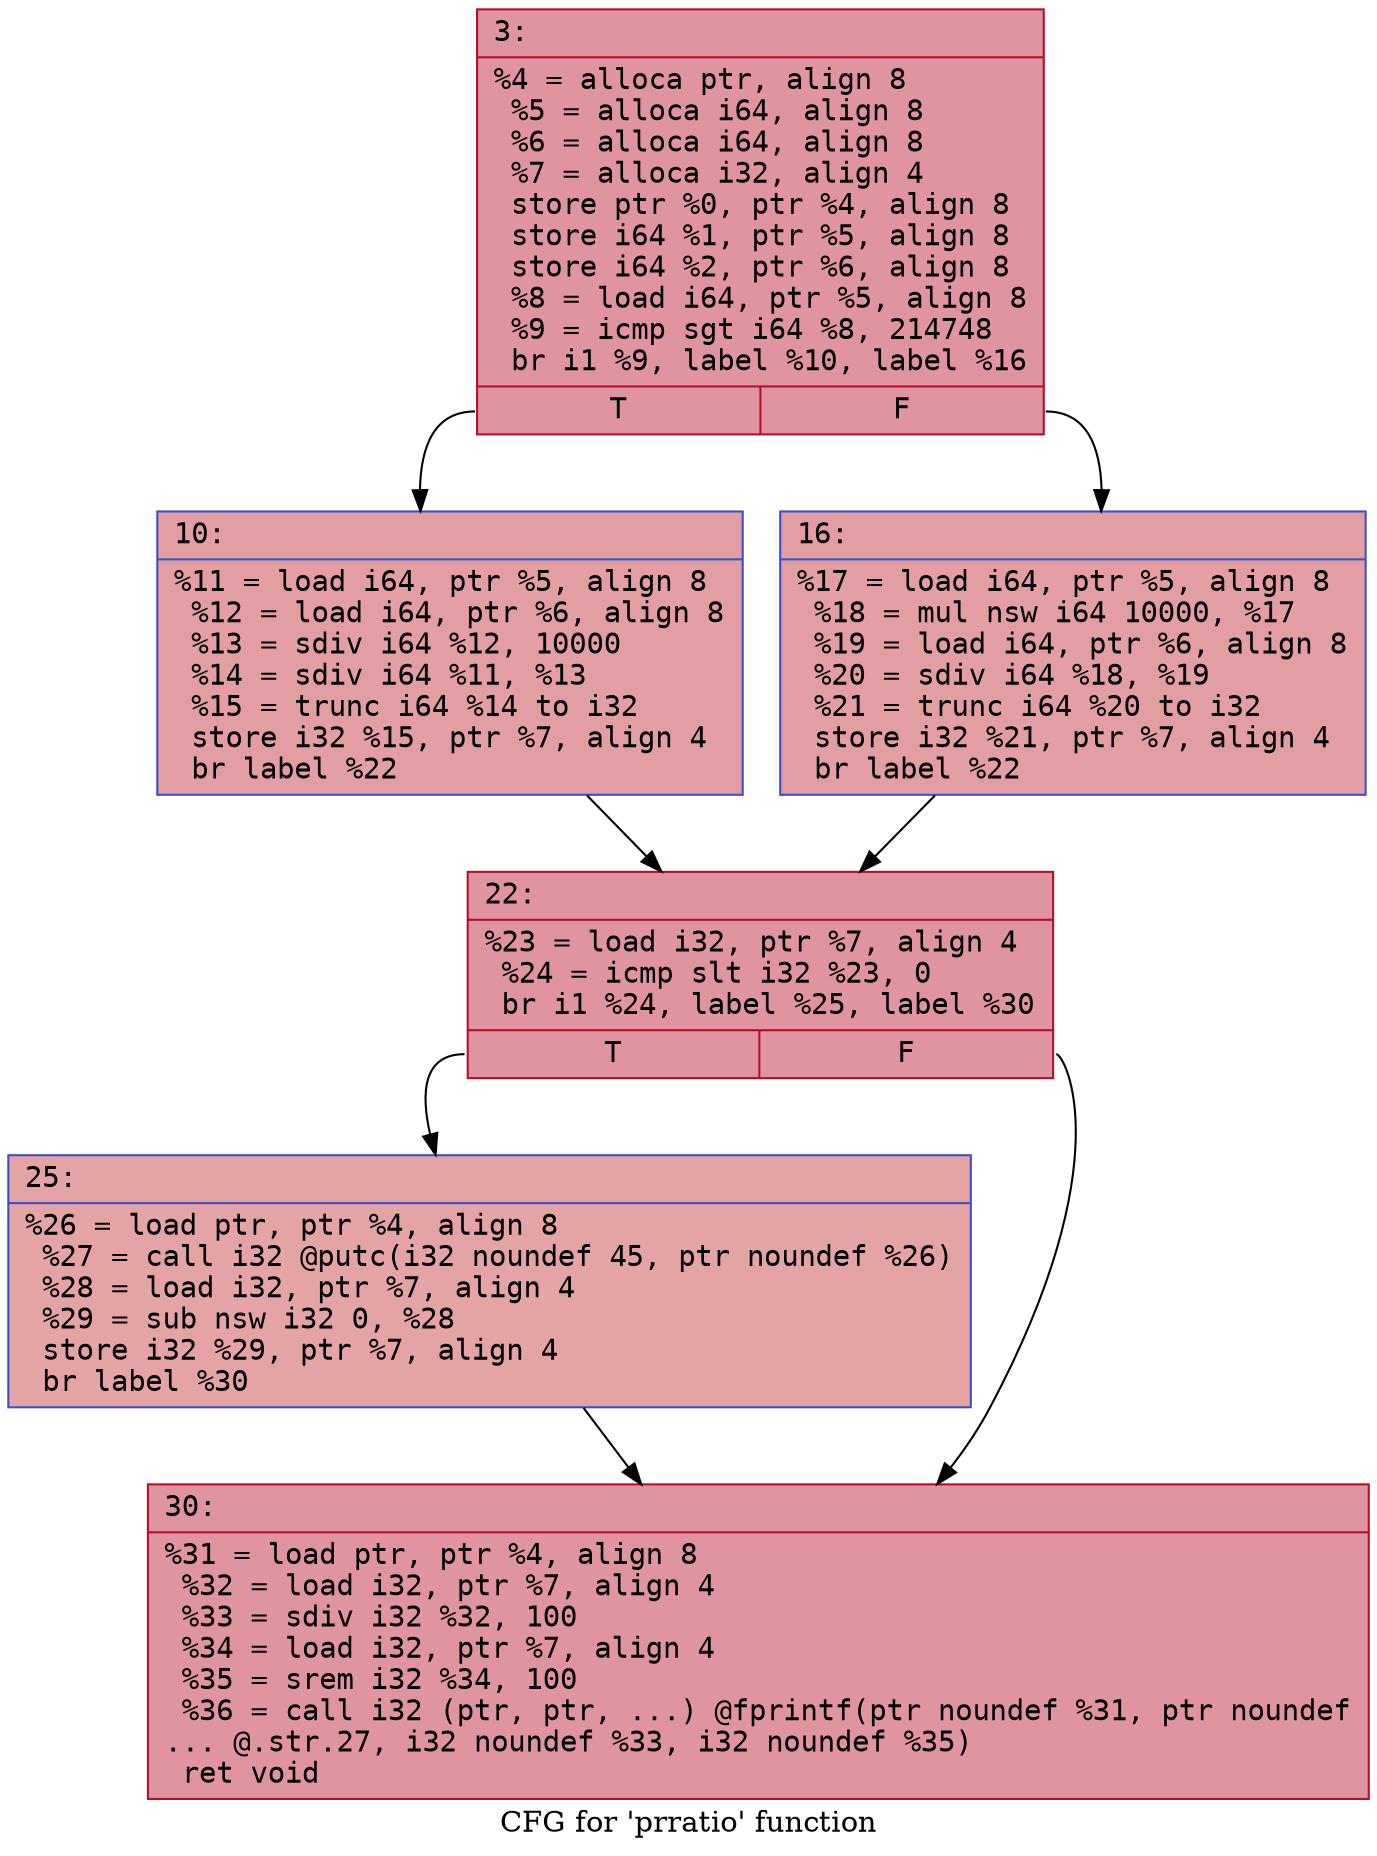 digraph "CFG for 'prratio' function" {
	label="CFG for 'prratio' function";

	Node0x564b1172cff0 [shape=record,color="#b70d28ff", style=filled, fillcolor="#b70d2870" fontname="Courier",label="{3:\l|  %4 = alloca ptr, align 8\l  %5 = alloca i64, align 8\l  %6 = alloca i64, align 8\l  %7 = alloca i32, align 4\l  store ptr %0, ptr %4, align 8\l  store i64 %1, ptr %5, align 8\l  store i64 %2, ptr %6, align 8\l  %8 = load i64, ptr %5, align 8\l  %9 = icmp sgt i64 %8, 214748\l  br i1 %9, label %10, label %16\l|{<s0>T|<s1>F}}"];
	Node0x564b1172cff0:s0 -> Node0x564b11738580[tooltip="3 -> 10\nProbability 50.00%" ];
	Node0x564b1172cff0:s1 -> Node0x564b117385d0[tooltip="3 -> 16\nProbability 50.00%" ];
	Node0x564b11738580 [shape=record,color="#3d50c3ff", style=filled, fillcolor="#be242e70" fontname="Courier",label="{10:\l|  %11 = load i64, ptr %5, align 8\l  %12 = load i64, ptr %6, align 8\l  %13 = sdiv i64 %12, 10000\l  %14 = sdiv i64 %11, %13\l  %15 = trunc i64 %14 to i32\l  store i32 %15, ptr %7, align 4\l  br label %22\l}"];
	Node0x564b11738580 -> Node0x564b11738620[tooltip="10 -> 22\nProbability 100.00%" ];
	Node0x564b117385d0 [shape=record,color="#3d50c3ff", style=filled, fillcolor="#be242e70" fontname="Courier",label="{16:\l|  %17 = load i64, ptr %5, align 8\l  %18 = mul nsw i64 10000, %17\l  %19 = load i64, ptr %6, align 8\l  %20 = sdiv i64 %18, %19\l  %21 = trunc i64 %20 to i32\l  store i32 %21, ptr %7, align 4\l  br label %22\l}"];
	Node0x564b117385d0 -> Node0x564b11738620[tooltip="16 -> 22\nProbability 100.00%" ];
	Node0x564b11738620 [shape=record,color="#b70d28ff", style=filled, fillcolor="#b70d2870" fontname="Courier",label="{22:\l|  %23 = load i32, ptr %7, align 4\l  %24 = icmp slt i32 %23, 0\l  br i1 %24, label %25, label %30\l|{<s0>T|<s1>F}}"];
	Node0x564b11738620:s0 -> Node0x564b11738670[tooltip="22 -> 25\nProbability 37.50%" ];
	Node0x564b11738620:s1 -> Node0x564b117386c0[tooltip="22 -> 30\nProbability 62.50%" ];
	Node0x564b11738670 [shape=record,color="#3d50c3ff", style=filled, fillcolor="#c32e3170" fontname="Courier",label="{25:\l|  %26 = load ptr, ptr %4, align 8\l  %27 = call i32 @putc(i32 noundef 45, ptr noundef %26)\l  %28 = load i32, ptr %7, align 4\l  %29 = sub nsw i32 0, %28\l  store i32 %29, ptr %7, align 4\l  br label %30\l}"];
	Node0x564b11738670 -> Node0x564b117386c0[tooltip="25 -> 30\nProbability 100.00%" ];
	Node0x564b117386c0 [shape=record,color="#b70d28ff", style=filled, fillcolor="#b70d2870" fontname="Courier",label="{30:\l|  %31 = load ptr, ptr %4, align 8\l  %32 = load i32, ptr %7, align 4\l  %33 = sdiv i32 %32, 100\l  %34 = load i32, ptr %7, align 4\l  %35 = srem i32 %34, 100\l  %36 = call i32 (ptr, ptr, ...) @fprintf(ptr noundef %31, ptr noundef\l... @.str.27, i32 noundef %33, i32 noundef %35)\l  ret void\l}"];
}
